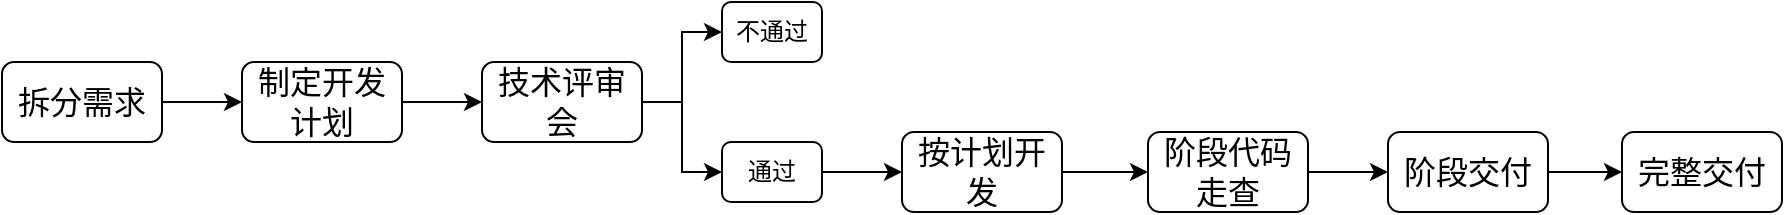 <mxfile version="17.4.5" type="github">
  <diagram id="A1y6-r479yuS4qFz9Nl_" name="Page-1">
    <mxGraphModel dx="1422" dy="745" grid="0" gridSize="10" guides="1" tooltips="1" connect="1" arrows="1" fold="1" page="0" pageScale="1" pageWidth="827" pageHeight="1169" math="0" shadow="0">
      <root>
        <mxCell id="0" />
        <mxCell id="1" parent="0" />
        <mxCell id="3-TVI8ZTu8FyL8jXZ4YY-5" value="" style="edgeStyle=orthogonalEdgeStyle;rounded=0;orthogonalLoop=1;jettySize=auto;html=1;" edge="1" parent="1" source="3-TVI8ZTu8FyL8jXZ4YY-2" target="3-TVI8ZTu8FyL8jXZ4YY-3">
          <mxGeometry relative="1" as="geometry" />
        </mxCell>
        <mxCell id="3-TVI8ZTu8FyL8jXZ4YY-2" value="拆分需求" style="rounded=1;whiteSpace=wrap;html=1;fontSize=16;" vertex="1" parent="1">
          <mxGeometry x="100" y="250" width="80" height="40" as="geometry" />
        </mxCell>
        <mxCell id="3-TVI8ZTu8FyL8jXZ4YY-6" value="" style="edgeStyle=orthogonalEdgeStyle;rounded=0;orthogonalLoop=1;jettySize=auto;html=1;" edge="1" parent="1" source="3-TVI8ZTu8FyL8jXZ4YY-3" target="3-TVI8ZTu8FyL8jXZ4YY-4">
          <mxGeometry relative="1" as="geometry" />
        </mxCell>
        <mxCell id="3-TVI8ZTu8FyL8jXZ4YY-3" value="制定开发计划" style="rounded=1;whiteSpace=wrap;html=1;fontSize=16;" vertex="1" parent="1">
          <mxGeometry x="220" y="250" width="80" height="40" as="geometry" />
        </mxCell>
        <mxCell id="3-TVI8ZTu8FyL8jXZ4YY-9" style="edgeStyle=orthogonalEdgeStyle;rounded=0;orthogonalLoop=1;jettySize=auto;html=1;" edge="1" parent="1" source="3-TVI8ZTu8FyL8jXZ4YY-4" target="3-TVI8ZTu8FyL8jXZ4YY-7">
          <mxGeometry relative="1" as="geometry" />
        </mxCell>
        <mxCell id="3-TVI8ZTu8FyL8jXZ4YY-10" style="edgeStyle=orthogonalEdgeStyle;rounded=0;orthogonalLoop=1;jettySize=auto;html=1;entryX=0;entryY=0.5;entryDx=0;entryDy=0;" edge="1" parent="1" source="3-TVI8ZTu8FyL8jXZ4YY-4" target="3-TVI8ZTu8FyL8jXZ4YY-8">
          <mxGeometry relative="1" as="geometry" />
        </mxCell>
        <mxCell id="3-TVI8ZTu8FyL8jXZ4YY-4" value="技术评审会" style="rounded=1;whiteSpace=wrap;html=1;fontSize=16;" vertex="1" parent="1">
          <mxGeometry x="340" y="250" width="80" height="40" as="geometry" />
        </mxCell>
        <mxCell id="3-TVI8ZTu8FyL8jXZ4YY-7" value="不通过" style="rounded=1;whiteSpace=wrap;html=1;" vertex="1" parent="1">
          <mxGeometry x="460" y="220" width="50" height="30" as="geometry" />
        </mxCell>
        <mxCell id="3-TVI8ZTu8FyL8jXZ4YY-12" value="" style="edgeStyle=orthogonalEdgeStyle;rounded=0;orthogonalLoop=1;jettySize=auto;html=1;" edge="1" parent="1" source="3-TVI8ZTu8FyL8jXZ4YY-8" target="3-TVI8ZTu8FyL8jXZ4YY-11">
          <mxGeometry relative="1" as="geometry" />
        </mxCell>
        <mxCell id="3-TVI8ZTu8FyL8jXZ4YY-8" value="通过" style="rounded=1;whiteSpace=wrap;html=1;" vertex="1" parent="1">
          <mxGeometry x="460" y="290" width="50" height="30" as="geometry" />
        </mxCell>
        <mxCell id="3-TVI8ZTu8FyL8jXZ4YY-17" value="" style="edgeStyle=orthogonalEdgeStyle;rounded=0;orthogonalLoop=1;jettySize=auto;html=1;" edge="1" parent="1" source="3-TVI8ZTu8FyL8jXZ4YY-11" target="3-TVI8ZTu8FyL8jXZ4YY-14">
          <mxGeometry relative="1" as="geometry" />
        </mxCell>
        <mxCell id="3-TVI8ZTu8FyL8jXZ4YY-11" value="按计划开发" style="rounded=1;whiteSpace=wrap;html=1;fontSize=16;" vertex="1" parent="1">
          <mxGeometry x="550" y="285" width="80" height="40" as="geometry" />
        </mxCell>
        <mxCell id="3-TVI8ZTu8FyL8jXZ4YY-18" value="" style="edgeStyle=orthogonalEdgeStyle;rounded=0;orthogonalLoop=1;jettySize=auto;html=1;" edge="1" parent="1" source="3-TVI8ZTu8FyL8jXZ4YY-14" target="3-TVI8ZTu8FyL8jXZ4YY-15">
          <mxGeometry relative="1" as="geometry" />
        </mxCell>
        <mxCell id="3-TVI8ZTu8FyL8jXZ4YY-14" value="阶段代码走查" style="rounded=1;whiteSpace=wrap;html=1;fontSize=16;" vertex="1" parent="1">
          <mxGeometry x="673" y="285" width="80" height="40" as="geometry" />
        </mxCell>
        <mxCell id="3-TVI8ZTu8FyL8jXZ4YY-19" value="" style="edgeStyle=orthogonalEdgeStyle;rounded=0;orthogonalLoop=1;jettySize=auto;html=1;" edge="1" parent="1" source="3-TVI8ZTu8FyL8jXZ4YY-15" target="3-TVI8ZTu8FyL8jXZ4YY-16">
          <mxGeometry relative="1" as="geometry" />
        </mxCell>
        <mxCell id="3-TVI8ZTu8FyL8jXZ4YY-15" value="阶段交付" style="rounded=1;whiteSpace=wrap;html=1;fontSize=16;" vertex="1" parent="1">
          <mxGeometry x="793" y="285" width="80" height="40" as="geometry" />
        </mxCell>
        <mxCell id="3-TVI8ZTu8FyL8jXZ4YY-16" value="完整交付" style="rounded=1;whiteSpace=wrap;html=1;fontSize=16;" vertex="1" parent="1">
          <mxGeometry x="910" y="285" width="80" height="40" as="geometry" />
        </mxCell>
      </root>
    </mxGraphModel>
  </diagram>
</mxfile>
